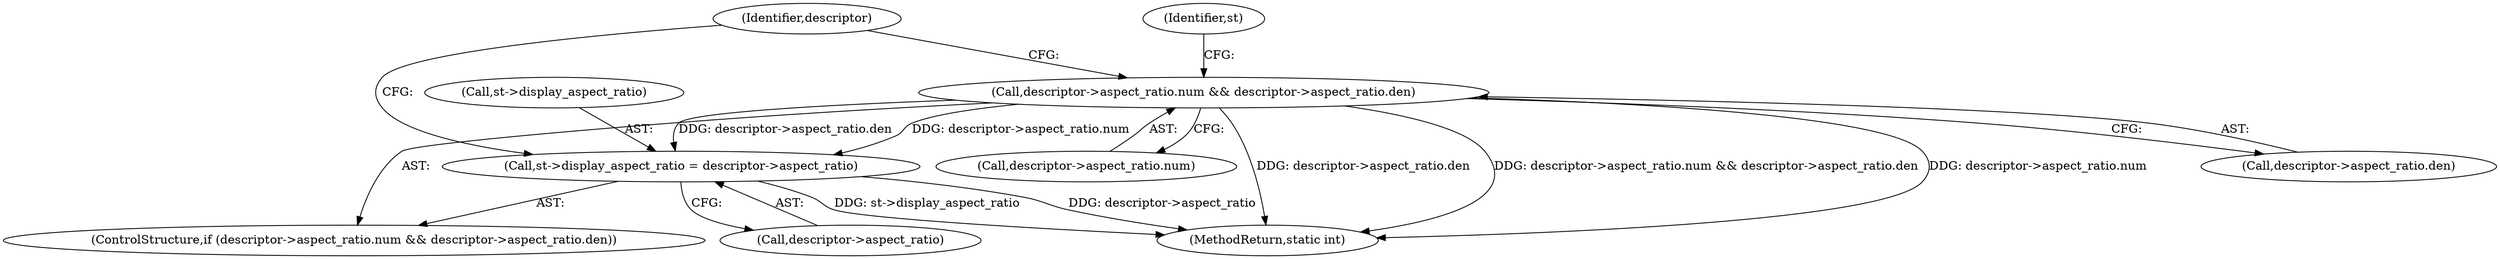digraph "0_FFmpeg_bab0716c7f4793ec42e05a5aa7e80d82a0dd4e75@pointer" {
"1001569" [label="(Call,st->display_aspect_ratio = descriptor->aspect_ratio)"];
"1001558" [label="(Call,descriptor->aspect_ratio.num && descriptor->aspect_ratio.den)"];
"1001569" [label="(Call,st->display_aspect_ratio = descriptor->aspect_ratio)"];
"1001570" [label="(Call,st->display_aspect_ratio)"];
"1001573" [label="(Call,descriptor->aspect_ratio)"];
"1001571" [label="(Identifier,st)"];
"1001898" [label="(Identifier,descriptor)"];
"1001557" [label="(ControlStructure,if (descriptor->aspect_ratio.num && descriptor->aspect_ratio.den))"];
"1001559" [label="(Call,descriptor->aspect_ratio.num)"];
"1001989" [label="(MethodReturn,static int)"];
"1001564" [label="(Call,descriptor->aspect_ratio.den)"];
"1001558" [label="(Call,descriptor->aspect_ratio.num && descriptor->aspect_ratio.den)"];
"1001569" -> "1001557"  [label="AST: "];
"1001569" -> "1001573"  [label="CFG: "];
"1001570" -> "1001569"  [label="AST: "];
"1001573" -> "1001569"  [label="AST: "];
"1001898" -> "1001569"  [label="CFG: "];
"1001569" -> "1001989"  [label="DDG: descriptor->aspect_ratio"];
"1001569" -> "1001989"  [label="DDG: st->display_aspect_ratio"];
"1001558" -> "1001569"  [label="DDG: descriptor->aspect_ratio.num"];
"1001558" -> "1001569"  [label="DDG: descriptor->aspect_ratio.den"];
"1001558" -> "1001557"  [label="AST: "];
"1001558" -> "1001559"  [label="CFG: "];
"1001558" -> "1001564"  [label="CFG: "];
"1001559" -> "1001558"  [label="AST: "];
"1001564" -> "1001558"  [label="AST: "];
"1001571" -> "1001558"  [label="CFG: "];
"1001898" -> "1001558"  [label="CFG: "];
"1001558" -> "1001989"  [label="DDG: descriptor->aspect_ratio.num && descriptor->aspect_ratio.den"];
"1001558" -> "1001989"  [label="DDG: descriptor->aspect_ratio.num"];
"1001558" -> "1001989"  [label="DDG: descriptor->aspect_ratio.den"];
}

